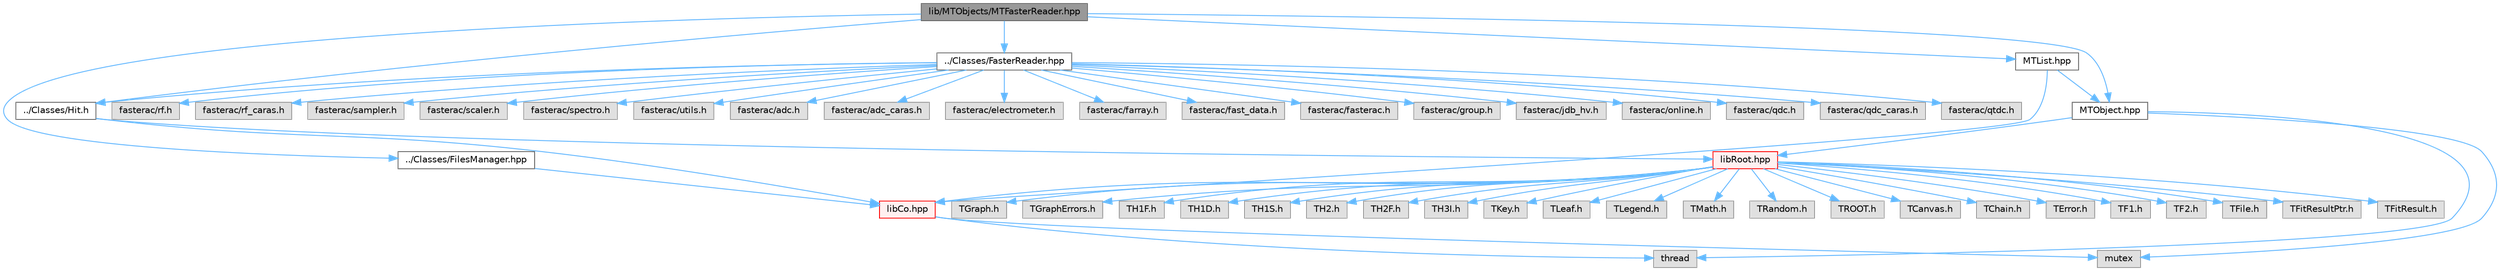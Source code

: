 digraph "lib/MTObjects/MTFasterReader.hpp"
{
 // LATEX_PDF_SIZE
  bgcolor="transparent";
  edge [fontname=Helvetica,fontsize=10,labelfontname=Helvetica,labelfontsize=10];
  node [fontname=Helvetica,fontsize=10,shape=box,height=0.2,width=0.4];
  Node1 [id="Node000001",label="lib/MTObjects/MTFasterReader.hpp",height=0.2,width=0.4,color="gray40", fillcolor="grey60", style="filled", fontcolor="black",tooltip=" "];
  Node1 -> Node2 [id="edge1_Node000001_Node000002",color="steelblue1",style="solid",tooltip=" "];
  Node2 [id="Node000002",label="../Classes/Hit.h",height=0.2,width=0.4,color="grey40", fillcolor="white", style="filled",URL="$_hit_8h.html",tooltip=" "];
  Node2 -> Node3 [id="edge2_Node000002_Node000003",color="steelblue1",style="solid",tooltip=" "];
  Node3 [id="Node000003",label="libRoot.hpp",height=0.2,width=0.4,color="red", fillcolor="#FFF0F0", style="filled",URL="$lib_root_8hpp.html",tooltip=" "];
  Node3 -> Node4 [id="edge3_Node000003_Node000004",color="steelblue1",style="solid",tooltip=" "];
  Node4 [id="Node000004",label="libCo.hpp",height=0.2,width=0.4,color="red", fillcolor="#FFF0F0", style="filled",URL="$lib_co_8hpp.html",tooltip=" "];
  Node4 -> Node13 [id="edge4_Node000004_Node000013",color="steelblue1",style="solid",tooltip=" "];
  Node13 [id="Node000013",label="mutex",height=0.2,width=0.4,color="grey60", fillcolor="#E0E0E0", style="filled",tooltip=" "];
  Node4 -> Node18 [id="edge5_Node000004_Node000018",color="steelblue1",style="solid",tooltip=" "];
  Node18 [id="Node000018",label="thread",height=0.2,width=0.4,color="grey60", fillcolor="#E0E0E0", style="filled",tooltip=" "];
  Node3 -> Node31 [id="edge6_Node000003_Node000031",color="steelblue1",style="solid",tooltip=" "];
  Node31 [id="Node000031",label="TCanvas.h",height=0.2,width=0.4,color="grey60", fillcolor="#E0E0E0", style="filled",tooltip=" "];
  Node3 -> Node32 [id="edge7_Node000003_Node000032",color="steelblue1",style="solid",tooltip=" "];
  Node32 [id="Node000032",label="TChain.h",height=0.2,width=0.4,color="grey60", fillcolor="#E0E0E0", style="filled",tooltip=" "];
  Node3 -> Node33 [id="edge8_Node000003_Node000033",color="steelblue1",style="solid",tooltip=" "];
  Node33 [id="Node000033",label="TError.h",height=0.2,width=0.4,color="grey60", fillcolor="#E0E0E0", style="filled",tooltip=" "];
  Node3 -> Node34 [id="edge9_Node000003_Node000034",color="steelblue1",style="solid",tooltip=" "];
  Node34 [id="Node000034",label="TF1.h",height=0.2,width=0.4,color="grey60", fillcolor="#E0E0E0", style="filled",tooltip=" "];
  Node3 -> Node35 [id="edge10_Node000003_Node000035",color="steelblue1",style="solid",tooltip=" "];
  Node35 [id="Node000035",label="TF2.h",height=0.2,width=0.4,color="grey60", fillcolor="#E0E0E0", style="filled",tooltip=" "];
  Node3 -> Node36 [id="edge11_Node000003_Node000036",color="steelblue1",style="solid",tooltip=" "];
  Node36 [id="Node000036",label="TFile.h",height=0.2,width=0.4,color="grey60", fillcolor="#E0E0E0", style="filled",tooltip=" "];
  Node3 -> Node37 [id="edge12_Node000003_Node000037",color="steelblue1",style="solid",tooltip=" "];
  Node37 [id="Node000037",label="TFitResultPtr.h",height=0.2,width=0.4,color="grey60", fillcolor="#E0E0E0", style="filled",tooltip=" "];
  Node3 -> Node38 [id="edge13_Node000003_Node000038",color="steelblue1",style="solid",tooltip=" "];
  Node38 [id="Node000038",label="TFitResult.h",height=0.2,width=0.4,color="grey60", fillcolor="#E0E0E0", style="filled",tooltip=" "];
  Node3 -> Node39 [id="edge14_Node000003_Node000039",color="steelblue1",style="solid",tooltip=" "];
  Node39 [id="Node000039",label="TGraph.h",height=0.2,width=0.4,color="grey60", fillcolor="#E0E0E0", style="filled",tooltip=" "];
  Node3 -> Node40 [id="edge15_Node000003_Node000040",color="steelblue1",style="solid",tooltip=" "];
  Node40 [id="Node000040",label="TGraphErrors.h",height=0.2,width=0.4,color="grey60", fillcolor="#E0E0E0", style="filled",tooltip=" "];
  Node3 -> Node41 [id="edge16_Node000003_Node000041",color="steelblue1",style="solid",tooltip=" "];
  Node41 [id="Node000041",label="TH1F.h",height=0.2,width=0.4,color="grey60", fillcolor="#E0E0E0", style="filled",tooltip=" "];
  Node3 -> Node42 [id="edge17_Node000003_Node000042",color="steelblue1",style="solid",tooltip=" "];
  Node42 [id="Node000042",label="TH1D.h",height=0.2,width=0.4,color="grey60", fillcolor="#E0E0E0", style="filled",tooltip=" "];
  Node3 -> Node43 [id="edge18_Node000003_Node000043",color="steelblue1",style="solid",tooltip=" "];
  Node43 [id="Node000043",label="TH1S.h",height=0.2,width=0.4,color="grey60", fillcolor="#E0E0E0", style="filled",tooltip=" "];
  Node3 -> Node44 [id="edge19_Node000003_Node000044",color="steelblue1",style="solid",tooltip=" "];
  Node44 [id="Node000044",label="TH2.h",height=0.2,width=0.4,color="grey60", fillcolor="#E0E0E0", style="filled",tooltip=" "];
  Node3 -> Node45 [id="edge20_Node000003_Node000045",color="steelblue1",style="solid",tooltip=" "];
  Node45 [id="Node000045",label="TH2F.h",height=0.2,width=0.4,color="grey60", fillcolor="#E0E0E0", style="filled",tooltip=" "];
  Node3 -> Node46 [id="edge21_Node000003_Node000046",color="steelblue1",style="solid",tooltip=" "];
  Node46 [id="Node000046",label="TH3I.h",height=0.2,width=0.4,color="grey60", fillcolor="#E0E0E0", style="filled",tooltip=" "];
  Node3 -> Node47 [id="edge22_Node000003_Node000047",color="steelblue1",style="solid",tooltip=" "];
  Node47 [id="Node000047",label="TKey.h",height=0.2,width=0.4,color="grey60", fillcolor="#E0E0E0", style="filled",tooltip=" "];
  Node3 -> Node48 [id="edge23_Node000003_Node000048",color="steelblue1",style="solid",tooltip=" "];
  Node48 [id="Node000048",label="TLeaf.h",height=0.2,width=0.4,color="grey60", fillcolor="#E0E0E0", style="filled",tooltip=" "];
  Node3 -> Node49 [id="edge24_Node000003_Node000049",color="steelblue1",style="solid",tooltip=" "];
  Node49 [id="Node000049",label="TLegend.h",height=0.2,width=0.4,color="grey60", fillcolor="#E0E0E0", style="filled",tooltip=" "];
  Node3 -> Node50 [id="edge25_Node000003_Node000050",color="steelblue1",style="solid",tooltip=" "];
  Node50 [id="Node000050",label="TMath.h",height=0.2,width=0.4,color="grey60", fillcolor="#E0E0E0", style="filled",tooltip=" "];
  Node3 -> Node51 [id="edge26_Node000003_Node000051",color="steelblue1",style="solid",tooltip=" "];
  Node51 [id="Node000051",label="TRandom.h",height=0.2,width=0.4,color="grey60", fillcolor="#E0E0E0", style="filled",tooltip=" "];
  Node3 -> Node52 [id="edge27_Node000003_Node000052",color="steelblue1",style="solid",tooltip=" "];
  Node52 [id="Node000052",label="TROOT.h",height=0.2,width=0.4,color="grey60", fillcolor="#E0E0E0", style="filled",tooltip=" "];
  Node2 -> Node4 [id="edge28_Node000002_Node000004",color="steelblue1",style="solid",tooltip=" "];
  Node1 -> Node60 [id="edge29_Node000001_Node000060",color="steelblue1",style="solid",tooltip=" "];
  Node60 [id="Node000060",label="../Classes/FasterReader.hpp",height=0.2,width=0.4,color="grey40", fillcolor="white", style="filled",URL="$_faster_reader_8hpp.html",tooltip=" "];
  Node60 -> Node2 [id="edge30_Node000060_Node000002",color="steelblue1",style="solid",tooltip=" "];
  Node60 -> Node61 [id="edge31_Node000060_Node000061",color="steelblue1",style="solid",tooltip=" "];
  Node61 [id="Node000061",label="fasterac/adc.h",height=0.2,width=0.4,color="grey60", fillcolor="#E0E0E0", style="filled",tooltip=" "];
  Node60 -> Node62 [id="edge32_Node000060_Node000062",color="steelblue1",style="solid",tooltip=" "];
  Node62 [id="Node000062",label="fasterac/adc_caras.h",height=0.2,width=0.4,color="grey60", fillcolor="#E0E0E0", style="filled",tooltip=" "];
  Node60 -> Node63 [id="edge33_Node000060_Node000063",color="steelblue1",style="solid",tooltip=" "];
  Node63 [id="Node000063",label="fasterac/electrometer.h",height=0.2,width=0.4,color="grey60", fillcolor="#E0E0E0", style="filled",tooltip=" "];
  Node60 -> Node64 [id="edge34_Node000060_Node000064",color="steelblue1",style="solid",tooltip=" "];
  Node64 [id="Node000064",label="fasterac/farray.h",height=0.2,width=0.4,color="grey60", fillcolor="#E0E0E0", style="filled",tooltip=" "];
  Node60 -> Node65 [id="edge35_Node000060_Node000065",color="steelblue1",style="solid",tooltip=" "];
  Node65 [id="Node000065",label="fasterac/fast_data.h",height=0.2,width=0.4,color="grey60", fillcolor="#E0E0E0", style="filled",tooltip=" "];
  Node60 -> Node66 [id="edge36_Node000060_Node000066",color="steelblue1",style="solid",tooltip=" "];
  Node66 [id="Node000066",label="fasterac/fasterac.h",height=0.2,width=0.4,color="grey60", fillcolor="#E0E0E0", style="filled",tooltip=" "];
  Node60 -> Node67 [id="edge37_Node000060_Node000067",color="steelblue1",style="solid",tooltip=" "];
  Node67 [id="Node000067",label="fasterac/group.h",height=0.2,width=0.4,color="grey60", fillcolor="#E0E0E0", style="filled",tooltip=" "];
  Node60 -> Node68 [id="edge38_Node000060_Node000068",color="steelblue1",style="solid",tooltip=" "];
  Node68 [id="Node000068",label="fasterac/jdb_hv.h",height=0.2,width=0.4,color="grey60", fillcolor="#E0E0E0", style="filled",tooltip=" "];
  Node60 -> Node69 [id="edge39_Node000060_Node000069",color="steelblue1",style="solid",tooltip=" "];
  Node69 [id="Node000069",label="fasterac/online.h",height=0.2,width=0.4,color="grey60", fillcolor="#E0E0E0", style="filled",tooltip=" "];
  Node60 -> Node70 [id="edge40_Node000060_Node000070",color="steelblue1",style="solid",tooltip=" "];
  Node70 [id="Node000070",label="fasterac/qdc.h",height=0.2,width=0.4,color="grey60", fillcolor="#E0E0E0", style="filled",tooltip=" "];
  Node60 -> Node71 [id="edge41_Node000060_Node000071",color="steelblue1",style="solid",tooltip=" "];
  Node71 [id="Node000071",label="fasterac/qdc_caras.h",height=0.2,width=0.4,color="grey60", fillcolor="#E0E0E0", style="filled",tooltip=" "];
  Node60 -> Node72 [id="edge42_Node000060_Node000072",color="steelblue1",style="solid",tooltip=" "];
  Node72 [id="Node000072",label="fasterac/qtdc.h",height=0.2,width=0.4,color="grey60", fillcolor="#E0E0E0", style="filled",tooltip=" "];
  Node60 -> Node73 [id="edge43_Node000060_Node000073",color="steelblue1",style="solid",tooltip=" "];
  Node73 [id="Node000073",label="fasterac/rf.h",height=0.2,width=0.4,color="grey60", fillcolor="#E0E0E0", style="filled",tooltip=" "];
  Node60 -> Node74 [id="edge44_Node000060_Node000074",color="steelblue1",style="solid",tooltip=" "];
  Node74 [id="Node000074",label="fasterac/rf_caras.h",height=0.2,width=0.4,color="grey60", fillcolor="#E0E0E0", style="filled",tooltip=" "];
  Node60 -> Node75 [id="edge45_Node000060_Node000075",color="steelblue1",style="solid",tooltip=" "];
  Node75 [id="Node000075",label="fasterac/sampler.h",height=0.2,width=0.4,color="grey60", fillcolor="#E0E0E0", style="filled",tooltip=" "];
  Node60 -> Node76 [id="edge46_Node000060_Node000076",color="steelblue1",style="solid",tooltip=" "];
  Node76 [id="Node000076",label="fasterac/scaler.h",height=0.2,width=0.4,color="grey60", fillcolor="#E0E0E0", style="filled",tooltip=" "];
  Node60 -> Node77 [id="edge47_Node000060_Node000077",color="steelblue1",style="solid",tooltip=" "];
  Node77 [id="Node000077",label="fasterac/spectro.h",height=0.2,width=0.4,color="grey60", fillcolor="#E0E0E0", style="filled",tooltip=" "];
  Node60 -> Node78 [id="edge48_Node000060_Node000078",color="steelblue1",style="solid",tooltip=" "];
  Node78 [id="Node000078",label="fasterac/utils.h",height=0.2,width=0.4,color="grey60", fillcolor="#E0E0E0", style="filled",tooltip=" "];
  Node1 -> Node79 [id="edge49_Node000001_Node000079",color="steelblue1",style="solid",tooltip=" "];
  Node79 [id="Node000079",label="../Classes/FilesManager.hpp",height=0.2,width=0.4,color="grey40", fillcolor="white", style="filled",URL="$_files_manager_8hpp.html",tooltip=" "];
  Node79 -> Node4 [id="edge50_Node000079_Node000004",color="steelblue1",style="solid",tooltip=" "];
  Node1 -> Node80 [id="edge51_Node000001_Node000080",color="steelblue1",style="solid",tooltip=" "];
  Node80 [id="Node000080",label="MTObject.hpp",height=0.2,width=0.4,color="grey40", fillcolor="white", style="filled",URL="$_m_t_object_8hpp.html",tooltip=" "];
  Node80 -> Node18 [id="edge52_Node000080_Node000018",color="steelblue1",style="solid",tooltip=" "];
  Node80 -> Node13 [id="edge53_Node000080_Node000013",color="steelblue1",style="solid",tooltip=" "];
  Node80 -> Node3 [id="edge54_Node000080_Node000003",color="steelblue1",style="solid",tooltip=" "];
  Node1 -> Node81 [id="edge55_Node000001_Node000081",color="steelblue1",style="solid",tooltip=" "];
  Node81 [id="Node000081",label="MTList.hpp",height=0.2,width=0.4,color="grey40", fillcolor="white", style="filled",URL="$_m_t_list_8hpp.html",tooltip=" "];
  Node81 -> Node80 [id="edge56_Node000081_Node000080",color="steelblue1",style="solid",tooltip=" "];
  Node81 -> Node4 [id="edge57_Node000081_Node000004",color="steelblue1",style="solid",tooltip=" "];
}
